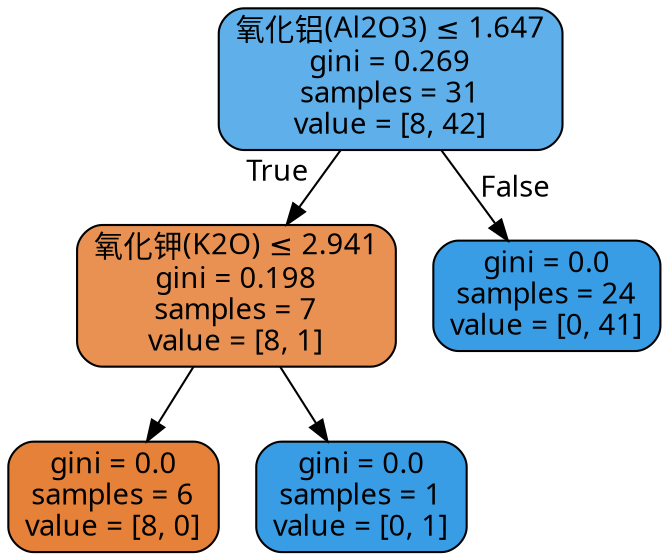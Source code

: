 digraph Tree {
node [shape=box, style="filled, rounded", color="black", fontname="DengXian"] ;
edge [fontname="DengXian"] ;
0 [label=<氧化铝(Al2O3) &le; 1.647<br/>gini = 0.269<br/>samples = 31<br/>value = [8, 42]>, fillcolor="#5fb0ea"] ;
1 [label=<氧化钾(K2O) &le; 2.941<br/>gini = 0.198<br/>samples = 7<br/>value = [8, 1]>, fillcolor="#e89152"] ;
0 -> 1 [labeldistance=2.5, labelangle=45, headlabel="True"] ;
2 [label=<gini = 0.0<br/>samples = 6<br/>value = [8, 0]>, fillcolor="#e58139"] ;
1 -> 2 ;
3 [label=<gini = 0.0<br/>samples = 1<br/>value = [0, 1]>, fillcolor="#399de5"] ;
1 -> 3 ;
4 [label=<gini = 0.0<br/>samples = 24<br/>value = [0, 41]>, fillcolor="#399de5"] ;
0 -> 4 [labeldistance=2.5, labelangle=-45, headlabel="False"] ;
}
